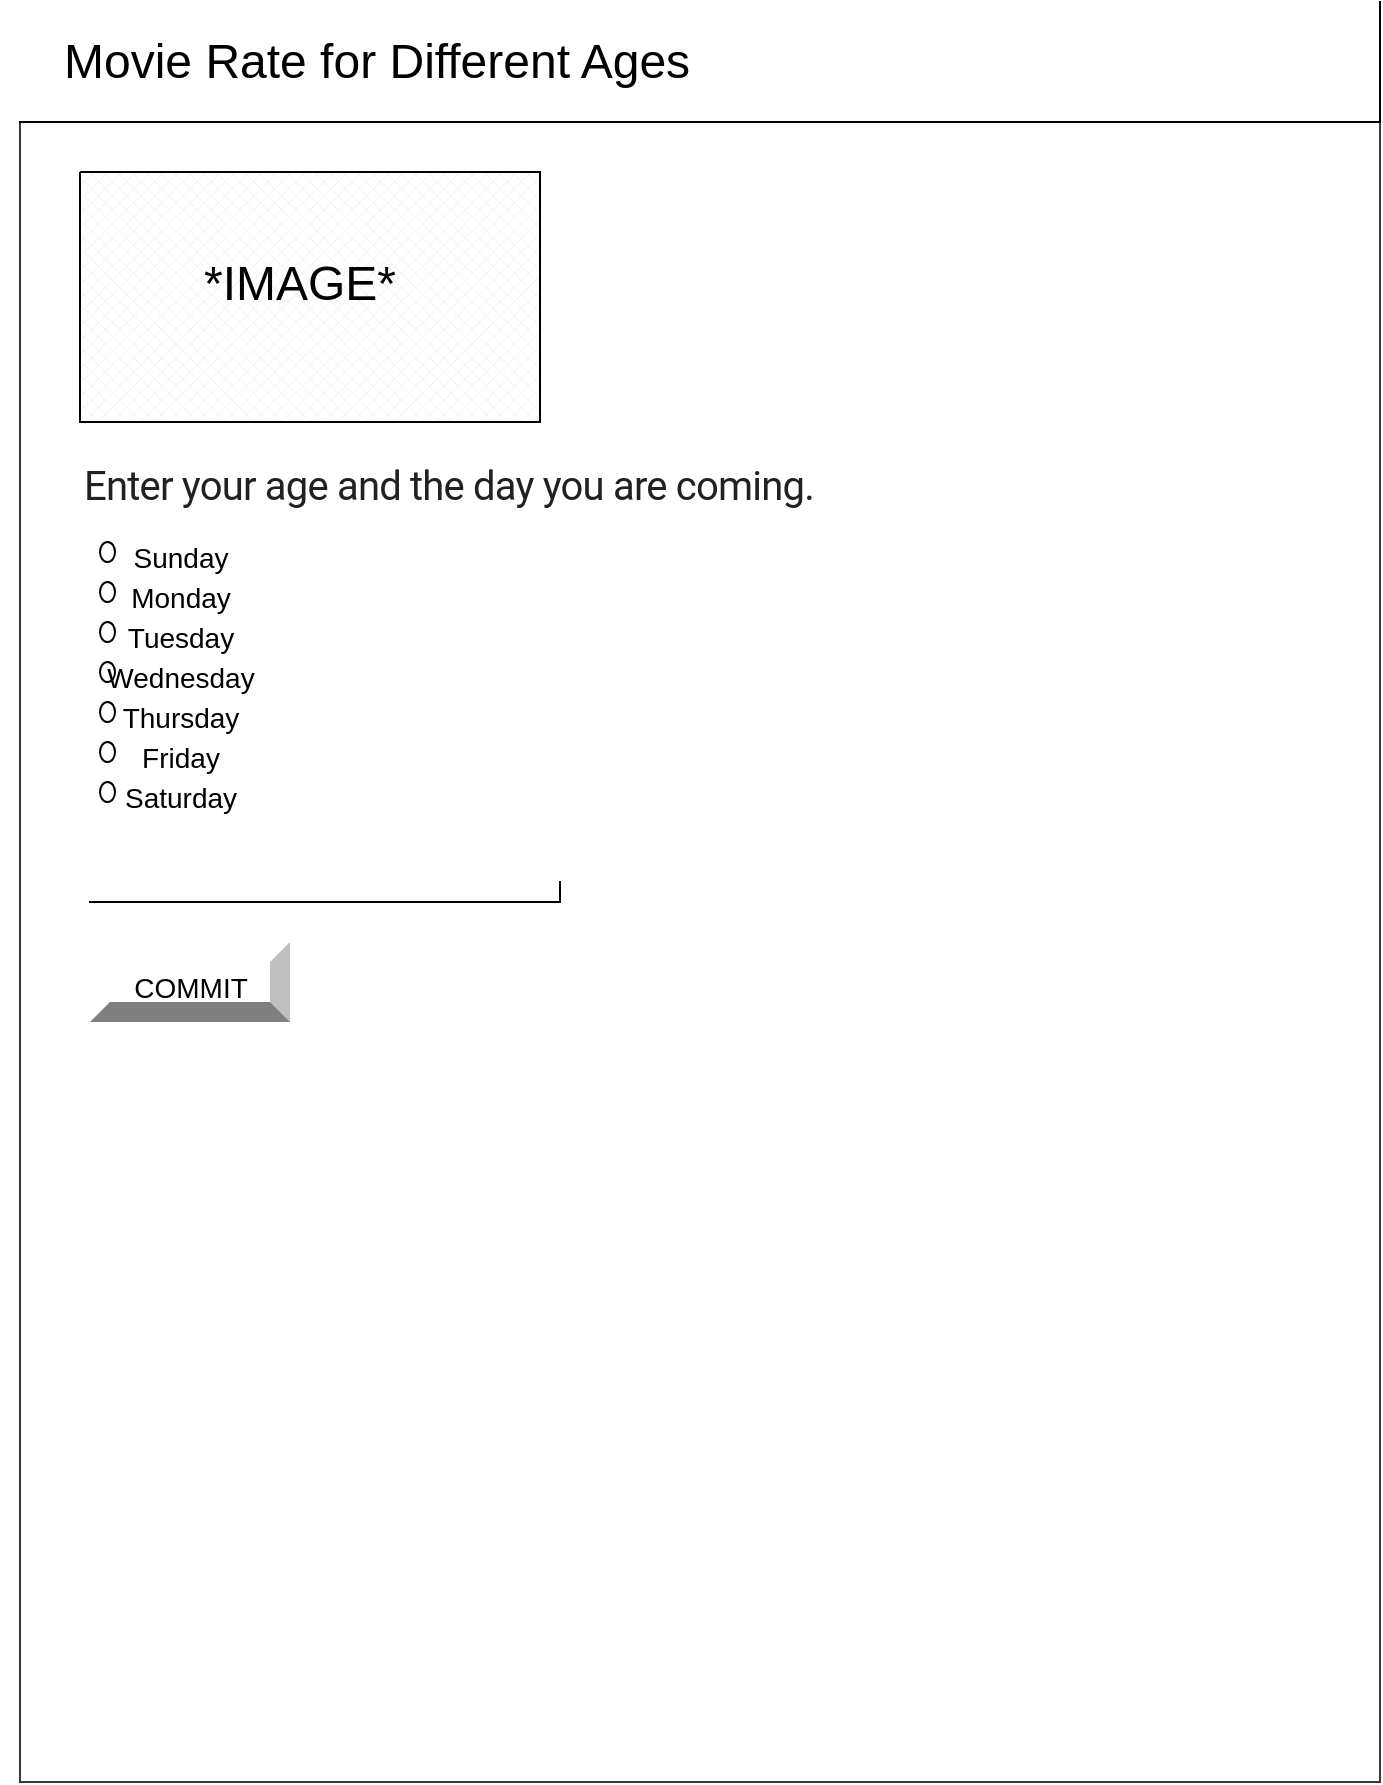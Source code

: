 <mxfile>
    <diagram id="K7uT-CRYjN-ewcFq9HBN" name="Page-1">
        <mxGraphModel dx="2553" dy="1110" grid="1" gridSize="10" guides="1" tooltips="1" connect="1" arrows="1" fold="1" page="1" pageScale="1" pageWidth="850" pageHeight="1100" math="0" shadow="0">
            <root>
                <mxCell id="0"/>
                <mxCell id="1" parent="0"/>
                <mxCell id="2" value="" style="verticalLabelPosition=bottom;verticalAlign=top;html=1;shape=mxgraph.basic.rect;fillColor2=none;strokeWidth=1;size=20;indent=5;fillColor=#FFFFFF;strokeColor=#36393d;" vertex="1" parent="1">
                    <mxGeometry x="90" y="140" width="680" height="830" as="geometry"/>
                </mxCell>
                <mxCell id="16" value="&lt;p style=&quot;line-height: 1.2&quot;&gt;&lt;span style=&quot;font-size: 24px&quot;&gt;&amp;nbsp; &amp;nbsp;Movie Rate for Different Ages&lt;/span&gt;&lt;/p&gt;" style="shape=partialRectangle;whiteSpace=wrap;html=1;top=0;left=0;fillColor=#FFFFFF;align=left;fontColor=#000000;strokeColor=#000000;" vertex="1" parent="1">
                    <mxGeometry x="90" y="80" width="680" height="60" as="geometry"/>
                </mxCell>
                <mxCell id="17" value="&lt;h1 style=&quot;padding: 0px ; line-height: 1.35 ; letter-spacing: -0.02em ; margin: 24px 0px 24px 40px ; font-family: &amp;#34;roboto&amp;#34; , &amp;#34;helvetica&amp;#34; , &amp;#34;arial&amp;#34; , sans-serif ; font-weight: 400 ; color: rgba(0 , 0 , 0 , 0.87) ; font-size: 20px&quot;&gt;&lt;font style=&quot;font-size: 20px&quot;&gt;Enter your age and the day you are coming.&lt;/font&gt;&lt;/h1&gt;&lt;div style=&quot;font-size: 20px&quot;&gt;&lt;br&gt;&lt;/div&gt;" style="text;whiteSpace=wrap;html=1;fontSize=24;" vertex="1" parent="1">
                    <mxGeometry x="80" y="277.5" width="445" height="50" as="geometry"/>
                </mxCell>
                <mxCell id="18" value="" style="shape=partialRectangle;whiteSpace=wrap;html=1;top=0;left=0;fillColor=none;fontColor=#000000;strokeColor=#000000;" vertex="1" parent="1">
                    <mxGeometry x="125" y="520" width="235" height="10" as="geometry"/>
                </mxCell>
                <mxCell id="19" value="" style="verticalLabelPosition=bottom;verticalAlign=top;html=1;shape=mxgraph.basic.patternFillRect;fillStyle=diagGrid;step=5;fillStrokeWidth=0.2;fillStrokeColor=#dddddd;" vertex="1" parent="1">
                    <mxGeometry x="120" y="165" width="230" height="125" as="geometry"/>
                </mxCell>
                <mxCell id="20" value="&lt;font face=&quot;helvetica, arial, sans-serif&quot; color=&quot;#000000&quot;&gt;*IMAGE*&lt;/font&gt;" style="text;whiteSpace=wrap;html=1;fontSize=24;strokeWidth=22;" vertex="1" parent="1">
                    <mxGeometry x="180" y="200" width="155" height="77.5" as="geometry"/>
                </mxCell>
                <mxCell id="21" value="&lt;font style=&quot;font-size: 14px&quot; color=&quot;#000000&quot;&gt;COMMIT&lt;/font&gt;" style="labelPosition=center;verticalLabelPosition=middle;align=center;html=1;shape=mxgraph.basic.shaded_button;dx=10;fontSize=24;" vertex="1" parent="1">
                    <mxGeometry x="125" y="550" width="100" height="40" as="geometry"/>
                </mxCell>
                <mxCell id="28" value="" style="verticalLabelPosition=bottom;verticalAlign=top;html=1;shape=mxgraph.basic.donut;dx=25;fontSize=20;" vertex="1" parent="1">
                    <mxGeometry x="130" y="350" width="7.5" height="10" as="geometry"/>
                </mxCell>
                <mxCell id="29" value="" style="verticalLabelPosition=bottom;verticalAlign=top;html=1;shape=mxgraph.basic.donut;dx=25;fontSize=20;" vertex="1" parent="1">
                    <mxGeometry x="130" y="370" width="7.5" height="10" as="geometry"/>
                </mxCell>
                <mxCell id="30" value="" style="verticalLabelPosition=bottom;verticalAlign=top;html=1;shape=mxgraph.basic.donut;dx=25;fontSize=20;" vertex="1" parent="1">
                    <mxGeometry x="130" y="390" width="7.5" height="10" as="geometry"/>
                </mxCell>
                <mxCell id="31" value="" style="verticalLabelPosition=bottom;verticalAlign=top;html=1;shape=mxgraph.basic.donut;dx=25;fontSize=20;" vertex="1" parent="1">
                    <mxGeometry x="130" y="410" width="7.5" height="10" as="geometry"/>
                </mxCell>
                <mxCell id="32" value="" style="verticalLabelPosition=bottom;verticalAlign=top;html=1;shape=mxgraph.basic.donut;dx=25;fontSize=20;" vertex="1" parent="1">
                    <mxGeometry x="130" y="430" width="7.5" height="10" as="geometry"/>
                </mxCell>
                <mxCell id="33" value="" style="verticalLabelPosition=bottom;verticalAlign=top;html=1;shape=mxgraph.basic.donut;dx=25;fontSize=20;" vertex="1" parent="1">
                    <mxGeometry x="130" y="450" width="7.5" height="10" as="geometry"/>
                </mxCell>
                <mxCell id="34" value="" style="verticalLabelPosition=bottom;verticalAlign=top;html=1;shape=mxgraph.basic.donut;dx=25;fontSize=20;" vertex="1" parent="1">
                    <mxGeometry x="130" y="470" width="7.5" height="10" as="geometry"/>
                </mxCell>
                <mxCell id="37" value="&lt;font color=&quot;#000000&quot; style=&quot;font-size: 14px&quot;&gt;Sunday&lt;/font&gt;" style="text;html=1;resizable=0;autosize=1;align=center;verticalAlign=middle;points=[];fillColor=none;strokeColor=none;rounded=0;fontSize=20;" vertex="1" parent="1">
                    <mxGeometry x="140" y="340" width="60" height="30" as="geometry"/>
                </mxCell>
                <mxCell id="38" value="&lt;font color=&quot;#000000&quot; style=&quot;font-size: 14px&quot;&gt;Monday&lt;/font&gt;" style="text;html=1;resizable=0;autosize=1;align=center;verticalAlign=middle;points=[];fillColor=none;strokeColor=none;rounded=0;fontSize=20;" vertex="1" parent="1">
                    <mxGeometry x="135" y="360" width="70" height="30" as="geometry"/>
                </mxCell>
                <mxCell id="40" value="&lt;font color=&quot;#000000&quot; style=&quot;font-size: 14px&quot;&gt;Tuesday&lt;/font&gt;" style="text;html=1;resizable=0;autosize=1;align=center;verticalAlign=middle;points=[];fillColor=none;strokeColor=none;rounded=0;fontSize=20;" vertex="1" parent="1">
                    <mxGeometry x="135" y="380" width="70" height="30" as="geometry"/>
                </mxCell>
                <mxCell id="41" value="&lt;font color=&quot;#000000&quot; style=&quot;font-size: 14px&quot;&gt;Wednesday&lt;/font&gt;" style="text;html=1;resizable=0;autosize=1;align=center;verticalAlign=middle;points=[];fillColor=none;strokeColor=none;rounded=0;fontSize=20;" vertex="1" parent="1">
                    <mxGeometry x="125" y="400" width="90" height="30" as="geometry"/>
                </mxCell>
                <mxCell id="42" value="&lt;font color=&quot;#000000&quot; style=&quot;font-size: 14px&quot;&gt;Thursday&lt;/font&gt;" style="text;html=1;resizable=0;autosize=1;align=center;verticalAlign=middle;points=[];fillColor=none;strokeColor=none;rounded=0;fontSize=20;" vertex="1" parent="1">
                    <mxGeometry x="135" y="420" width="70" height="30" as="geometry"/>
                </mxCell>
                <mxCell id="43" value="&lt;font color=&quot;#000000&quot;&gt;&lt;span style=&quot;font-size: 14px&quot;&gt;Friday&lt;/span&gt;&lt;/font&gt;" style="text;html=1;resizable=0;autosize=1;align=center;verticalAlign=middle;points=[];fillColor=none;strokeColor=none;rounded=0;fontSize=20;" vertex="1" parent="1">
                    <mxGeometry x="145" y="440" width="50" height="30" as="geometry"/>
                </mxCell>
                <mxCell id="44" value="&lt;font color=&quot;#000000&quot; style=&quot;font-size: 14px&quot;&gt;Saturday&lt;/font&gt;" style="text;html=1;resizable=0;autosize=1;align=center;verticalAlign=middle;points=[];fillColor=none;strokeColor=none;rounded=0;fontSize=20;" vertex="1" parent="1">
                    <mxGeometry x="135" y="460" width="70" height="30" as="geometry"/>
                </mxCell>
            </root>
        </mxGraphModel>
    </diagram>
</mxfile>